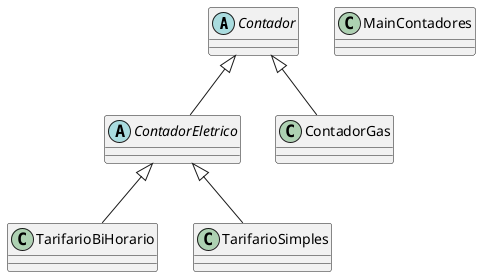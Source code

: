 @startuml
abstract class Contador
abstract class ContadorEletrico
class ContadorGas
class MainContadores
class TarifarioBiHorario
class TarifarioSimples

Contador <|-- ContadorEletrico
Contador <|-- ContadorGas
ContadorEletrico <|-- TarifarioSimples
ContadorEletrico <|-- TarifarioBiHorario

@enduml